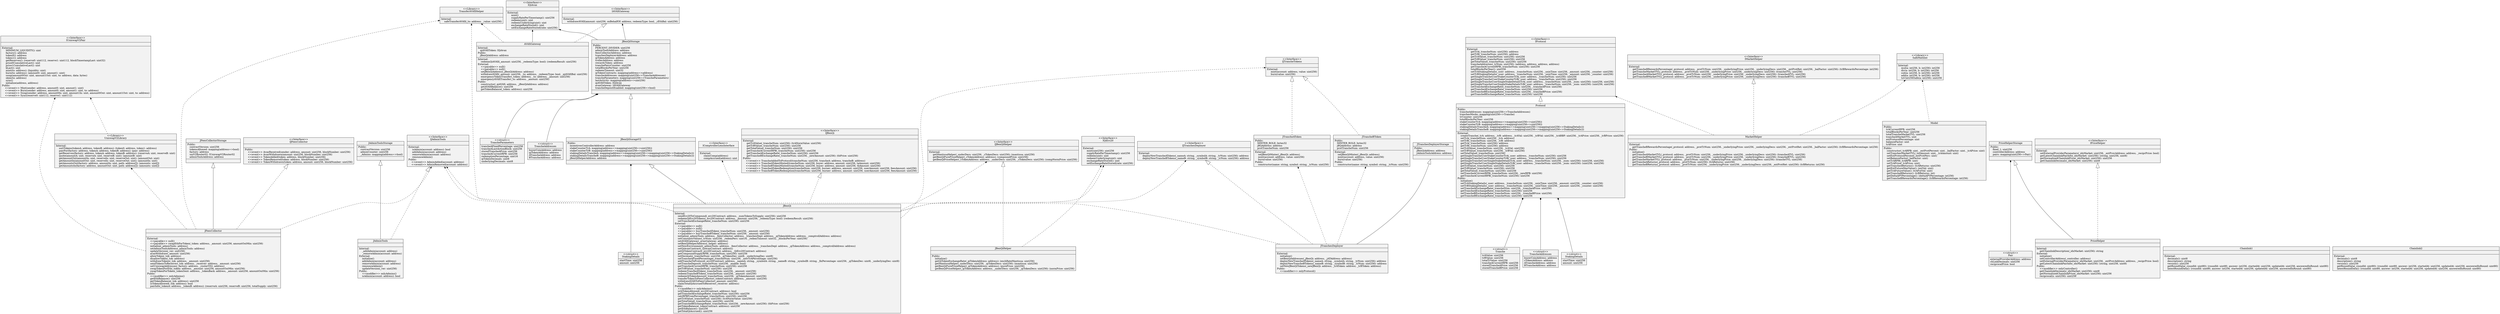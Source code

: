 
digraph UmlClassDiagram {
rankdir=BT
color=black
arrowhead=open
node [shape=record, style=filled, fillcolor=gray95]
subgraph  graph_0 {
label="contracts"
0 [label="{AVAXGateway| Internal:\l\ \ \ qiAVAXToken: IQiAvax\lPublic:\l\ \ \ jBenQiAddress: address\l| Internal:\l\ \ \ \ redeemQiAVAX(_amount: uint256, _redeemType: bool): (redeemResult: uint256)\lExternal:\l\ \ \ \ \<\<payable\>\> null()\l\ \ \ \ \<\<payable\>\> null()\l\ \ \ \ setJBenQiAddress(_jBenQiAddress: address)\l\ \ \ \ withdrawAVAX(_amount: uint256, _to: address, _redeemType: bool, _qiAVAXBal: uint256)\l\ \ \ \ emergencyTokenTransfer(_token: address, _to: address, _amount: uint256)\l\ \ \ \ emergencyAVAXTransfer(_to: address, _amount: uint256)\lPublic:\l\ \ \ \ constructor(_qiAVAX: address, _jBenQiAddress: address)\l\ \ \ \ getAVAXBalance(): uint256\l\ \ \ \ getTokenBalance(_token: address): uint256\l}"]
1 [label="{JAdminTools| | Internal:\l\ \ \ \ _addAdmin(account: address)\l\ \ \ \ _removeAdmin(account: address)\lExternal:\l\ \ \ \ initialize()\l\ \ \ \ addAdmin(account: address)\l\ \ \ \ removeAdmin(account: address)\l\ \ \ \ renounceAdmin()\l\ \ \ \ updateVersion(_ver: uint256)\lPublic:\l\ \ \ \ \<\<modifier\>\> onlyAdmins()\l\ \ \ \ isAdmin(account: address): bool\l}"]
2 [label="{JAdminToolsStorage| Public:\l\ \ \ contractVersion: uint256\l\ \ \ adminCounter: uint256\l\ \ \ _Admins: mapping\(address=\>bool\)\l| }"]
3 [label="{JBenQi| | Internal:\l\ \ \ \ sendErc20ToCompound(_erc20Contract: address, _numTokensToSupply: uint256): uint256\l\ \ \ \ redeemQiErc20Tokens(_erc20Contract: address, _amount: uint256, _redeemType: bool): (redeemResult: uint256)\l\ \ \ \ setTrancheAExchangeRate(_trancheNum: uint256): uint256\lExternal:\l\ \ \ \ \<\<payable\>\> null()\l\ \ \ \ \<\<payable\>\> null()\l\ \ \ \ \<\<payable\>\> buyTrancheAToken(_trancheNum: uint256, _amount: uint256)\l\ \ \ \ \<\<payable\>\> buyTrancheBToken(_trancheNum: uint256, _amount: uint256)\l\ \ \ \ initialize(_adminTools: address, _feesCollector: address, _tranchesDepl: address, _qiTokenAddress: address, _comptrollAddress: address)\l\ \ \ \ setConstantsValues(_trNum: uint256, _redemPerc: uint16, _redemTimeout: uint32, _blocksPerYear: uint256)\l\ \ \ \ setAVAXGateway(_avaxGateway: address)\l\ \ \ \ setBenQiHelperAddress(_helper: address)\l\ \ \ \ setNewEnvironment(_adminTools: address, _feesCollector: address, _tranchesDepl: address, _qiTokenAddress: address, _comptrollAddress: address)\l\ \ \ \ setQiAvaxContract(_QiAvaxContract: address)\l\ \ \ \ setQiTokenContract(_erc20Contract: address, _QiErc20Contract: address)\l\ \ \ \ getCompoundSupplyRPB(_trancheNum: uint256): uint256\l\ \ \ \ setDecimals(_trancheNum: uint256, _qiTokenDec: uint8, _underlyingDec: uint8)\l\ \ \ \ setTrancheAFixedPercentage(_trancheNum: uint256, _newTrAPercentage: uint256)\l\ \ \ \ addTrancheToProtocol(_erc20Contract: address, _nameA: string, _symbolA: string, _nameB: string, _symbolB: string, _fixPercentage: uint256, _qiTokenDec: uint8, _underlyingDec: uint8)\l\ \ \ \ setTrancheDeposit(_trancheNum: uint256, _enable: bool)\l\ \ \ \ getTrancheACurrentRPB(_trancheNum: uint256): uint256\l\ \ \ \ getTrBValue(_trancheNum: uint256): uint256\l\ \ \ \ redeemTrancheAToken(_trancheNum: uint256, _amount: uint256)\l\ \ \ \ redeemTrancheBToken(_trancheNum: uint256, _amount: uint256)\l\ \ \ \ redeemQiTokenAmount(_trancheNum: uint256, _qiTokenAmount: uint256)\l\ \ \ \ transferTokenToFeesCollector(_tokenContract: address, _amount: uint256)\l\ \ \ \ withdrawAVAXToFeesCollector(_amount: uint256)\l\ \ \ \ claimTotalQiAccruedToReceiver(_receiver: address)\lPublic:\l\ \ \ \ \<\<modifier\>\> onlyAdmins()\l\ \ \ \ isQiTokenAllowed(_erc20Contract: address): bool\l\ \ \ \ getTrancheAExchangeRate(_trancheNum: uint256): uint256\l\ \ \ \ calcRPBFromPercentage(_trancheNum: uint256): uint256\l\ \ \ \ getTrAValue(_trancheNum: uint256): (trANormValue: uint256)\l\ \ \ \ getTotalValue(_trancheNum: uint256): uint256\l\ \ \ \ getTrancheBExchangeRate(_trancheNum: uint256, _newAmount: uint256): (tbPrice: uint256)\l\ \ \ \ getTokenBalance(_tokenContract: address): uint256\l\ \ \ \ getEthBalance(): uint256\l\ \ \ \ getTotalQiAccrued(): uint256\l}"]
4 [label="{JBenQiHelper| | Public:\l\ \ \ \ initialize()\l\ \ \ \ getQiTokenExchangeRate(_qiTokenAddress: address): (exchRateMantissa: uint256)\l\ \ \ \ getMantissaHelper(_underDecs: uint256, _qiTokenDecs: uint256): (mantissa: uint256)\l\ \ \ \ getBenQiPurePriceHelper(_qiTokenAddress: address): (purePrice: uint256)\l\ \ \ \ getBenQiPriceHelper(_qiTokenAddress: address, _underDecs: uint256, _qiTokenDecs: uint256): (normPrice: uint256)\l}"]
5 [label="{JBenQiStorage| Public:\l\ \ \ PERCENT_DIVIDER: uint256\l\ \ \ adminToolsAddress: address\l\ \ \ feesCollectorAddress: address\l\ \ \ tranchesDeployerAddress: address\l\ \ \ qiTokenAddress: address\l\ \ \ trollerAddress: address\l\ \ \ rewardsToken: address\l\ \ \ tranchePairsCounter: uint256\l\ \ \ totalBlocksPerYear: uint256\l\ \ \ redeemTimeout: uint32\l\ \ \ qiTokenContracts: mapping\(address=\>address\)\l\ \ \ trancheAddresses: mapping\(uint256=\>TrancheAddresses\)\l\ \ \ trancheParameters: mapping\(uint256=\>TrancheParameters\)\l\ \ \ lastActivity: mapping\(address=\>uint256\)\l\ \ \ qiAVAXToken: IQiAvax\l\ \ \ avaxGateway: IAVAXGateway\l\ \ \ trancheDepositEnabled: mapping\(uint256=\>bool\)\l| }"]
"5struct0" [label="{\<\<struct\>\>\nTrancheAddresses|buyerCoinAddress: address\lqiTokenAddress: address\lATrancheAddress: address\lBTrancheAddress: address\l}"]
"5struct0" -> 5 [arrowhead=diamond, weight=3]
"5struct1" [label="{\<\<struct\>\>\nTrancheParameters|trancheAFixedPercentage: uint256\ltrancheALastActionBlock: uint256\lstoredTrancheAPrice: uint256\ltrancheACurrentRPB: uint256\lredemptionPercentage: uint16\lqiTokenDecimals: uint8\lunderlyingDecimals: uint8\l}"]
"5struct1" -> 5 [arrowhead=diamond, weight=3]
6 [label="{JBenQiStorageV2| Public:\l\ \ \ incentivesControllerAddress: address\l\ \ \ stakeCounterTrA: mapping\(address=\>mapping\(uint256=\>uint256\)\)\l\ \ \ stakeCounterTrB: mapping\(address=\>mapping\(uint256=\>uint256\)\)\l\ \ \ stakingDetailsTrancheA: mapping\(address=\>mapping\(uint256=\>mapping\(uint256=\>StakingDetails\)\)\)\l\ \ \ stakingDetailsTrancheB: mapping\(address=\>mapping\(uint256=\>mapping\(uint256=\>StakingDetails\)\)\)\l\ \ \ jBenQiHelperAddress: address\l| }"]
"6struct0" [label="{\<\<struct\>\>\nStakingDetails|startTime: uint256\lamount: uint256\l}"]
"6struct0" -> 6 [arrowhead=diamond, weight=3]
7 [label="{JFeesCollector| | External:\l\ \ \ \ \<\<payable\>\> null()\l\ \ \ \ \<\<payable\>\> swapEthForToken(_token: address, _amount: uint256, amountOutMin: uint256)\l\ \ \ \ initialize(_adminTools: address)\l\ \ \ \ setAdminToolsAddress(_adminTools: address)\l\ \ \ \ updateVersion(_ver: uint256)\l\ \ \ \ avaxWithdraw(_amount: uint256)\l\ \ \ \ allowToken(_tok: address)\l\ \ \ \ disallowToken(_tok: address)\l\ \ \ \ withdrawTokens(_tok: address, _amount: uint256)\l\ \ \ \ sendTokensToReceiver(_tok: address, _receiver: address, _amount: uint256)\l\ \ \ \ setUniswapAddresses(_factory: address, _routerV02: address)\l\ \ \ \ swapTokenForEth(_token: address, _amount: uint256, amountOutMin: uint256)\l\ \ \ \ swapTokenForToken(_tokenSent: address, _tokenBack: address, _amount: uint256, amountOutMin: uint256)\lPublic:\l\ \ \ \ \<\<modifier\>\> onlyAdmins()\l\ \ \ \ getEthBalance(): uint256\l\ \ \ \ getTokenBalance(_tok: address): uint256\l\ \ \ \ isTokenAllowed(_tok: address): bool\l\ \ \ \ pairInfo(_tokenA: address, _tokenB: address): (reserveA: uint256, reserveB: uint256, totalSupply: uint256)\l}"]
8 [label="{JFeesCollectorStorage| Public:\l\ \ \ contractVersion: uint256\l\ \ \ tokensAllowed: mapping\(address=\>bool\)\l\ \ \ factory: address\l\ \ \ uniV2Router02: IUniswapV2Router02\l\ \ \ adminToolsAddress: address\l| }"]
9 [label="{JTrancheAToken| Public:\l\ \ \ MINTER_ROLE: bytes32\l\ \ \ jBQAddress: address\l\ \ \ protTrancheNum: uint256\l| External:\l\ \ \ \ setJBenQiMinter(_jBenQi: address)\l\ \ \ \ mint(account: address, value: uint256)\l\ \ \ \ burn(value: uint256)\lPublic:\l\ \ \ \ constructor(name: string, symbol: string, _trNum: uint256)\l}"]
10 [label="{JTrancheBToken| Public:\l\ \ \ MINTER_ROLE: bytes32\l\ \ \ jBQAddress: address\l\ \ \ protTrancheNum: uint256\l| External:\l\ \ \ \ setJBenQiMinter(_jBenQi: address)\l\ \ \ \ mint(account: address, value: uint256)\l\ \ \ \ burn(value: uint256)\lPublic:\l\ \ \ \ constructor(name: string, symbol: string, _trNum: uint256)\l}"]
11 [label="{JTranchesDeployer| | External:\l\ \ \ \ initialize()\l\ \ \ \ setBenQiAddresses(_jBenQi: address, _jATAddress: address)\l\ \ \ \ deployNewTrancheATokens(_nameA: string, _symbolA: string, _trNum: uint256): address\l\ \ \ \ deployNewTrancheBTokens(_nameB: string, _symbolB: string, _trNum: uint256): address\l\ \ \ \ setNewJBenQiTokens(_newJBenQi: address, _trAToken: address, _trBToken: address)\lPublic:\l\ \ \ \ \<\<modifier\>\> onlyProtocol()\l}"]
12 [label="{JTranchesDeployerStorage| Public:\l\ \ \ jBenQiAddress: address\l\ \ \ jAdminToolsAddress: address\l| }"]
13 [label="{MarketHelper| | External:\l\ \ \ \ getTrancheBRewardsPercentage(_protocol: address, _protTrNum: uint256, _underlyingPrice: uint256, _underlyingDecs: uint256, _extProtRet: uint256, _balFactor: uint256): (trBRewardsPercentage: int256)\lPublic:\l\ \ \ \ initialize()\l\ \ \ \ getTrancheAMarketTVL(_protocol: address, _protTrNum: uint256, _underlyingPrice: uint256, _underlyingDecs: uint256): (trancheATVL: uint256)\l\ \ \ \ getTrancheBMarketTVL(_protocol: address, _protTrNum: uint256, _underlyingPrice: uint256, _underlyingDecs: uint256): (trancheBTVL: uint256)\l\ \ \ \ getTrancheMarketTVL(_protocol: address, _protTrNum: uint256, _underlyingPrice: uint256, _underlyingDecs: uint256): (trancheTVL: uint256)\l\ \ \ \ getTrancheAReturns(_protocol: address, _protTrNum: uint256): (trAReturns: uint256)\l\ \ \ \ getTrancheBReturns(_protocol: address, _protTrNum: uint256, _underlyingPrice: uint256, _underlyingDecs: uint256, _extProtRet: uint256): (trBReturns: int256)\l}"]
14 [label="{PriceHelper| | Internal:\l\ \ \ \ getChainlinkDescription(_idxMarket: uint256): string\lExternal:\l\ \ \ \ initialize()\l\ \ \ \ setControllerAddress(_controller: address)\l\ \ \ \ setExternalProviderParameters(_idxMarket: uint256, _extProvAddress: address, _reciprPrice: bool)\l\ \ \ \ getLatestChainlinkPairInfo(_idxMarket: uint256): (string, uint256, uint8)\lPublic:\l\ \ \ \ \<\<modifier\>\> onlyController()\l\ \ \ \ getChainlinkDecimals(_idxMarket: uint256): uint8\l\ \ \ \ getNormalizedChainlinkPrice(_idxMarket: uint256): uint256\l\ \ \ \ reciprocal(x: uint256): uint256\l}"]
15 [label="{PriceHelperStorage| Public:\l\ \ \ fixed_1: uint256\l\ \ \ controllerAddress: address\l\ \ \ pairs: mapping\(uint256=\>Pair\)\l| }"]
"15struct0" [label="{\<\<struct\>\>\nPair|externalProviderAddress: address\lchLinkDecimals: uint256\lreciprocalPrice: bool\l}"]
"15struct0" -> 15 [arrowhead=diamond, weight=3]
16 [label="{\<\<Library\>\>\nTransferAVAXHelper| | Internal:\l\ \ \ \ safeTransferAVAX(_to: address, _value: uint256)\l}"]
}
subgraph  graph_1 {
label="contracts/interfaces"
17 [label="{\<\<Interface\>\>\nIAVAXGateway| | External:\l\ \ \ \  withdrawAVAX(amount: uint256, onBehalfOf: address, redeemType: bool, _cEthBal: uint256)\l}"]
18 [label="{\<\<Interface\>\>\nIComptrollerLensInterface| | External:\l\ \ \ \  claimComp(address)\l\ \ \ \  compAccrued(address): uint\l}"]
19 [label="{\<\<Interface\>\>\nIJAdminTools| | External:\l\ \ \ \  isAdmin(account: address): bool\l\ \ \ \  addAdmin(account: address)\l\ \ \ \  removeAdmin(account: address)\l\ \ \ \  renounceAdmin()\lPublic:\l\ \ \ \ \<\<event\>\> AdminAdded(account: address)\l\ \ \ \ \<\<event\>\> AdminRemoved(account: address)\l}"]
20 [label="{\<\<Interface\>\>\nIJBenQi| | External:\l\ \ \ \  getTrAValue(_trancheNum: uint256): (trANormValue: uint256)\l\ \ \ \  getTrBValue(_trancheNum: uint256): uint256\l\ \ \ \  getTotalValue(_trancheNum: uint256): uint256\l\ \ \ \  getTrancheACurrentRPB(_trancheNum: uint256): uint256\l\ \ \ \  getTrancheAExchangeRate(_trancheNum: uint256): uint256\l\ \ \ \  getTrancheBExchangeRate(_trancheNum: uint256, _newAmount: uint256): (tbPrice: uint256)\lPublic:\l\ \ \ \ \<\<event\>\> TrancheAddedToProtocol(trancheNum: uint256, trancheA: address, trancheB: address)\l\ \ \ \ \<\<event\>\> TrancheATokenMinted(trancheNum: uint256, buyer: address, amount: uint256, taAmount: uint256)\l\ \ \ \ \<\<event\>\> TrancheBTokenMinted(trancheNum: uint256, buyer: address, amount: uint256, tbAmount: uint256)\l\ \ \ \ \<\<event\>\> TrancheATokenRedemption(trancheNum: uint256, burner: address, amount: uint256, userAmount: uint256, feesAmount: uint256)\l\ \ \ \ \<\<event\>\> TrancheBTokenRedemption(trancheNum: uint256, burner: address, amount: uint256, userAmount: uint256, feesAmount: uint256)\l}"]
21 [label="{\<\<Interface\>\>\nIJBenQiHelper| | External:\l\ \ \ \  getMantissaHelper(_underDecs: uint256, _cTokenDecs: uint256): (mantissa: uint256)\l\ \ \ \  getBenQiPurePriceHelper(_cTokenAddress: address): (compoundPrice: uint256)\l\ \ \ \  getBenQiPriceHelper(_cTokenAddress: address, _underDecs: uint256, _cTokenDecs: uint256): (compNormPrice: uint256)\l}"]
22 [label="{\<\<Interface\>\>\nIJFeesCollector| | Public:\l\ \ \ \ \<\<event\>\> AvaxReceived(sender: address, amount: uint256, blockNumber: uint256)\l\ \ \ \ \<\<event\>\> AvaxWithdrawn(amount: uint256, blockNumber: uint256)\l\ \ \ \ \<\<event\>\> TokenAdded(token: address, blockNumber: uint256)\l\ \ \ \ \<\<event\>\> TokenRemoved(token: address, blockNumber: uint256)\l\ \ \ \ \<\<event\>\> TokenWithdrawn(token: address, amount: uint256, blockNumber: uint256)\l}"]
23 [label="{\<\<Interface\>\>\nIJTrancheTokens| | External:\l\ \ \ \  mint(account: address, value: uint256)\l\ \ \ \  burn(value: uint256)\l}"]
24 [label="{\<\<Interface\>\>\nIJTranchesDeployer| | External:\l\ \ \ \  deployNewTrancheATokens(_nameA: string, _symbolA: string, _trNum: uint256): address\l\ \ \ \  deployNewTrancheBTokens(_nameB: string, _symbolB: string, _trNum: uint256): address\l}"]
25 [label="{\<\<Interface\>\>\nIMarketHelper| | External:\l\ \ \ \  getTrancheBRewardsPercentage(_protocol: address, _protTrNum: uint256, _underlyingPrice: uint256, _underlyingDecs: uint256, _extProtRet: uint256, _balFactor: uint256): (trBRewardsPercentage: int256)\l\ \ \ \  getTrancheMarketTVL(_protocol: address, _protTrNum: uint256, _underlyingPrice: uint256, _underlyingDecs: uint256): (trancheTVL: uint256)\l\ \ \ \  getTrancheAMarketTVL(_protocol: address, _protTrNum: uint256, _underlyingPrice: uint256, _underlyingDecs: uint256): (trancheATVL: uint256)\l\ \ \ \  getTrancheBMarketTVL(_protocol: address, _protTrNum: uint256, _underlyingPrice: uint256, _underlyingDecs: uint256): (trancheBTVL: uint256)\l}"]
26 [label="{\<\<Interface\>\>\nIPriceHelper| | External:\l\ \ \ \  setExternalProviderParameters(_idxMarket: uint256, _extProvAddress: address, _reciprPrice: bool)\l\ \ \ \  getLatestChainlinkPairInfo(_idxMarket: uint256): (string, uint256, uint8)\l\ \ \ \  getNormalizedChainlinkPrice(_idxMarket: uint256): uint256\l\ \ \ \  getChainlinkDecimals(_idxMarket: uint256): uint8\l}"]
27 [label="{\<\<Interface\>\>\nIProtocol| | External:\l\ \ \ \  getTrA(_trancheNum: uint256): address\l\ \ \ \  getTrB(_trancheNum: uint256): address\l\ \ \ \  getTrAValue(_trancheNum: uint256): uint256\l\ \ \ \  getTrBValue(_trancheNum: uint256): uint256\l\ \ \ \  getTotalValue(_trancheNum: uint256): uint256\l\ \ \ \  trancheAddresses(_trNum: uint256): (address, address, address, address)\l\ \ \ \  getTrancheACurrentRPB(_trancheNum: uint256): uint256\l\ \ \ \  totalBlocksPerYear(): uint256\l\ \ \ \  setTrAStakingDetails(_user: address, _trancheNum: uint256, _unixTime: uint256, _amount: uint256, _counter: uint256)\l\ \ \ \  setTrBStakingDetails(_user: address, _trancheNum: uint256, _unixTime: uint256, _amount: uint256, _counter: uint256)\l\ \ \ \  getSingleTrancheUserStakeCounterTrA(_user: address, _trancheNum: uint256): uint256\l\ \ \ \  getSingleTrancheUserStakeCounterTrB(_user: address, _trancheNum: uint256): uint256\l\ \ \ \  getSingleTrancheUserSingleStakeDetailsTrA(_user: address, _trancheNum: uint256, _num: uint256): (uint256, uint256)\l\ \ \ \  getSingleTrancheUserSingleStakeDetailsTrB(_user: address, _trancheNum: uint256, _num: uint256): (uint256, uint256)\l\ \ \ \  setTrancheAExchangeRate(_trancheNum: uint256, _trancheAPrice: uint256)\l\ \ \ \  getTrancheAExchangeRate(_trancheNum: uint256): uint256\l\ \ \ \  setTrancheBExchangeRate(_trancheNum: uint256, _trancheBPrice: uint256)\l\ \ \ \  getTrancheBExchangeRate(_trancheNum: uint256): uint256\l}"]
28 [label="{\<\<Interface\>\>\nIQiAvax| | External:\l\ \ \ \  mint()\l\ \ \ \  supplyRatePerTimestamp(): uint256\l\ \ \ \  redeem(uint): uint\l\ \ \ \  redeemUnderlying(uint): uint\l\ \ \ \  exchangeRateStored(): uint\l\ \ \ \  setExchangeRateStored(rate: uint256)\l}"]
29 [label="{\<\<Interface\>\>\nIQiErc20| | External:\l\ \ \ \  mint(uint256): uint256\l\ \ \ \  supplyRatePerTimestamp(): uint256\l\ \ \ \  redeem(uint): uint\l\ \ \ \  redeemUnderlying(uint): uint\l\ \ \ \  exchangeRateStored(): uint\l\ \ \ \  setExchangeRateStored(rate: uint256)\l}"]
}
subgraph  graph_2 {
label="contracts/math"
30 [label="{\<\<Library\>\>\nSafeMathInt| | Internal:\l\ \ \ \ mul(a: int256, b: int256): int256\l\ \ \ \ div(a: int256, b: int256): int256\l\ \ \ \ sub(a: int256, b: int256): int256\l\ \ \ \ add(a: int256, b: int256): int256\l\ \ \ \ toUint256Safe(a: int256): uint256\l}"]
}
subgraph  graph_3 {
label="contracts/mocks"
31 [label="{Chainlink1| | External:\l\ \ \ \ decimals(): uint8\l\ \ \ \ description(): string\l\ \ \ \ version(): uint256\l\ \ \ \ getRoundData(_roundId: uint80): (roundId: uint80, answer: int256, startedAt: uint256, updatedAt: uint256, answeredInRound: uint80)\l\ \ \ \ latestRoundData(): (roundId: uint80, answer: int256, startedAt: uint256, updatedAt: uint256, answeredInRound: uint80)\l}"]
32 [label="{Chainlink2| | External:\l\ \ \ \ decimals(): uint8\l\ \ \ \ description(): string\l\ \ \ \ version(): uint256\l\ \ \ \ getRoundData(_roundId: uint80): (roundId: uint80, answer: int256, startedAt: uint256, updatedAt: uint256, answeredInRound: uint80)\l\ \ \ \ latestRoundData(): (roundId: uint80, answer: int256, startedAt: uint256, updatedAt: uint256, answeredInRound: uint80)\l}"]
33 [label="{Model| Public:\l\ \ \ trACurrentRPB: uint256\l\ \ \ totalBlocksPerYear: uint256\l\ \ \ totalTrancheMarketTVL: uint256\l\ \ \ trancheAMarketTVL: uint\l\ \ \ extProtocolPercentage: uint\l\ \ \ balanceFactor: uint\l\ \ \ trAPrice: uint\l| Public:\l\ \ \ \ constructor(_trARPB: uint, _extProtPercent: uint, _balFactor: uint, _trAPrice: uint)\l\ \ \ \ setTranchesMarketTVL(_totAmount: uint, _trAAmount: uint)\l\ \ \ \ setExtProtocolPercent(_extProtPerc: uint)\l\ \ \ \ setBalanceFactor(_balFactor: uint)\l\ \ \ \ setTrARPB(_trARPB: uint)\l\ \ \ \ setTrAPrice(_trAPrice: uint)\l\ \ \ \ getTrancheAReturns(): (trAReturns: uint256)\l\ \ \ \ getExtFutureMaxValue(): (extVal: uint)\l\ \ \ \ getTrAFutureValue(): (trAFutVal: uint)\l\ \ \ \ getTrancheBReturns(): (trBReturns: int)\l\ \ \ \ getDeltaAPYPercentage(): (deltaAPYPercentage: int256)\l\ \ \ \ getTrancheBRewardsPercentage(): (trBRewardsPercentage: int256)\l}"]
34 [label="{Protocol| Public:\l\ \ \ trancheAddresses: mapping\(uint256=\>TrancheAddresses\)\l\ \ \ tranchesMocks: mapping\(uint256=\>Tranche\)\l\ \ \ trCounter: uint256\l\ \ \ totalBlocksPerYear: uint256\l\ \ \ stakeCounterTrA: mapping\(address=\>mapping\(uint256=\>uint256\)\)\l\ \ \ stakeCounterTrB: mapping\(address=\>mapping\(uint256=\>uint256\)\)\l\ \ \ stakingDetailsTrancheA: mapping\(address=\>mapping\(uint256=\>mapping\(uint256=\>StakingDetails\)\)\)\l\ \ \ stakingDetailsTrancheB: mapping\(address=\>mapping\(uint256=\>mapping\(uint256=\>StakingDetails\)\)\)\l| External:\l\ \ \ \ createTranche(_trA: address, _trB: address, _trAVal: uint256, _trBVal: uint256, _trARBP: uint256, _trAPrice: uint256, _trBPrice: uint256)\l\ \ \ \ setTrA(_trancheNum: uint256, _trA: address)\l\ \ \ \ setTrB(_trancheNum: uint256, _trB: address)\l\ \ \ \ getTrA(_trancheNum: uint256): address\l\ \ \ \ getTrB(_trancheNum: uint256): address\l\ \ \ \ setTrAValue(_trancheNum: uint256, _trAVal: uint256)\l\ \ \ \ setTrBValue(_trancheNum: uint256, _trBVal: uint256)\l\ \ \ \ setTotalValue(_trancheNum: uint256)\l\ \ \ \ getSingleTrancheUserStakeCounterTrA(_user: address, _trancheNum: uint256): uint256\l\ \ \ \ getSingleTrancheUserStakeCounterTrB(_user: address, _trancheNum: uint256): uint256\l\ \ \ \ getSingleTrancheUserSingleStakeDetailsTrA(_user: address, _trancheNum: uint256, _num: uint256): (uint256, uint256)\l\ \ \ \ getSingleTrancheUserSingleStakeDetailsTrB(_user: address, _trancheNum: uint256, _num: uint256): (uint256, uint256)\l\ \ \ \ getTrAValue(_trancheNum: uint256): uint256\l\ \ \ \ getTrBValue(_trancheNum: uint256): uint256\l\ \ \ \ getTotalValue(_trancheNum: uint256): uint256\l\ \ \ \ setTrancheACurrentRPB(_trancheNum: uint256, _newRPB: uint256)\l\ \ \ \ getTrancheACurrentRPB(_trancheNum: uint256): uint256\lPublic:\l\ \ \ \ initialize()\l\ \ \ \ setTrAStakingDetails(_user: address, _trancheNum: uint256, _unixTime: uint256, _amount: uint256, _counter: uint256)\l\ \ \ \ setTrBStakingDetails(_user: address, _trancheNum: uint256, _unixTime: uint256, _amount: uint256, _counter: uint256)\l\ \ \ \ setTrancheAExchangeRate(_trancheNum: uint256, _trancheAPrice: uint256)\l\ \ \ \ getTrancheAExchangeRate(_trancheNum: uint256): uint256\l\ \ \ \ setTrancheBExchangeRate(_trancheNum: uint256, _trancheBPrice: uint256)\l\ \ \ \ getTrancheBExchangeRate(_trancheNum: uint256): uint256\l}"]
"34struct0" [label="{\<\<struct\>\>\nTranche|trAValue: uint256\ltrBValue: uint256\ltotalTrValue: uint256\ltrancheACurrentRPB: uint256\lstoredTrancheAPrice: uint256\lstoredTrancheBPrice: uint256\l}"]
"34struct0" -> 34 [arrowhead=diamond, weight=3]
"34struct1" [label="{\<\<struct\>\>\nTrancheAddresses|buyerCoinAddress: address\lcTokenAddress: address\lATrancheAddress: address\lBTrancheAddress: address\l}"]
"34struct1" -> 34 [arrowhead=diamond, weight=3]
"34struct2" [label="{\<\<struct\>\>\nStakingDetails|startTime: uint256\lamount: uint256\l}"]
"34struct2" -> 34 [arrowhead=diamond, weight=3]
}
subgraph  graph_4 {
label="contracts/uniswap"
35 [label="{\<\<Interface\>\>\nIUniswapV2Pair| | External:\l\ \ \ \  MINIMUM_LIQUIDITY(): uint\l\ \ \ \  factory(): address\l\ \ \ \  token0(): address\l\ \ \ \  token1(): address\l\ \ \ \  getReserves(): (reserve0: uint112, reserve1: uint112, blockTimestampLast: uint32)\l\ \ \ \  price0CumulativeLast(): uint\l\ \ \ \  price1CumulativeLast(): uint\l\ \ \ \  kLast(): uint\l\ \ \ \  mint(to: address): (liquidity: uint)\l\ \ \ \  burn(to: address): (amount0: uint, amount1: uint)\l\ \ \ \  swap(amount0Out: uint, amount1Out: uint, to: address, data: bytes)\l\ \ \ \  skim(to: address)\l\ \ \ \  sync()\l\ \ \ \  initialize(address, address)\lPublic:\l\ \ \ \ \<\<event\>\> Mint(sender: address, amount0: uint, amount1: uint)\l\ \ \ \ \<\<event\>\> Burn(sender: address, amount0: uint, amount1: uint, to: address)\l\ \ \ \ \<\<event\>\> Swap(sender: address, amount0In: uint, amount1In: uint, amount0Out: uint, amount1Out: uint, to: address)\l\ \ \ \ \<\<event\>\> Sync(reserve0: uint112, reserve1: uint112)\l}"]
36 [label="{\<\<Library\>\>\nUniswapV2Library| | Internal:\l\ \ \ \ sortTokens(tokenA: address, tokenB: address): (token0: address, token1: address)\l\ \ \ \ pairFor(factory: address, tokenA: address, tokenB: address): (pair: address)\l\ \ \ \ getReserves(factory: address, tokenA: address, tokenB: address): (reserveA: uint, reserveB: uint)\l\ \ \ \ quote(amountA: uint, reserveA: uint, reserveB: uint): (amountB: uint)\l\ \ \ \ getAmountOut(amountIn: uint, reserveIn: uint, reserveOut: uint): (amountOut: uint)\l\ \ \ \ getAmountIn(amountOut: uint, reserveIn: uint, reserveOut: uint): (amountIn: uint)\l\ \ \ \ getAmountsOut(factory: address, amountIn: uint, path: address[]): (amounts: uint[])\l\ \ \ \ getAmountsIn(factory: address, amountOut: uint, path: address[]): (amounts: uint[])\l}"]
}
0 -> 17 [style=dashed, arrowhead=empty, arrowsize=3, weight=3, ]
0 -> 28 []
0 -> 16 [style=dashed, ]
1 -> 2 [arrowhead=empty, arrowsize=3, weight=4, ]
1 -> 19 [style=dashed, arrowhead=empty, arrowsize=3, weight=3, ]
3 -> 6 [arrowhead=empty, arrowsize=3, weight=4, ]
3 -> 20 [style=dashed, arrowhead=empty, arrowsize=3, weight=3, ]
3 -> 19 [style=dashed, ]
3 -> 29 [style=dashed, ]
3 -> 24 [style=dashed, ]
3 -> 21 [style=dashed, ]
3 -> 16 [style=dashed, ]
3 -> 23 [style=dashed, ]
3 -> 18 [style=dashed, ]
4 -> 21 [style=dashed, arrowhead=empty, arrowsize=3, weight=3, ]
4 -> 29 [style=dashed, ]
5 -> 28 []
5 -> 17 []
6 -> 5 [arrowhead=empty, arrowsize=3, weight=4, ]
7 -> 8 [arrowhead=empty, arrowsize=3, weight=4, ]
7 -> 22 [style=dashed, arrowhead=empty, arrowsize=3, weight=3, ]
7 -> 19 [style=dashed, ]
7 -> 16 [style=dashed, ]
7 -> 35 [style=dashed, ]
7 -> 36 [style=dashed, ]
9 -> 23 [style=dashed, arrowhead=empty, arrowsize=3, weight=3, ]
10 -> 23 [style=dashed, arrowhead=empty, arrowsize=3, weight=3, ]
11 -> 12 [arrowhead=empty, arrowsize=3, weight=4, ]
11 -> 24 [style=dashed, arrowhead=empty, arrowsize=3, weight=3, ]
11 -> 9 [style=dashed, ]
11 -> 19 [style=dashed, ]
11 -> 10 [style=dashed, ]
13 -> 25 [style=dashed, arrowhead=empty, arrowsize=3, weight=3, ]
13 -> 30 [style=dashed, ]
13 -> 27 [style=dashed, ]
14 -> 15 [arrowhead=empty, arrowsize=3, weight=4, ]
14 -> 26 [style=dashed, arrowhead=empty, arrowsize=3, weight=3, ]
33 -> 30 [style=dashed, ]
34 -> 27 [style=dashed, arrowhead=empty, arrowsize=3, weight=3, ]
36 -> 35 [style=dashed, ]
}